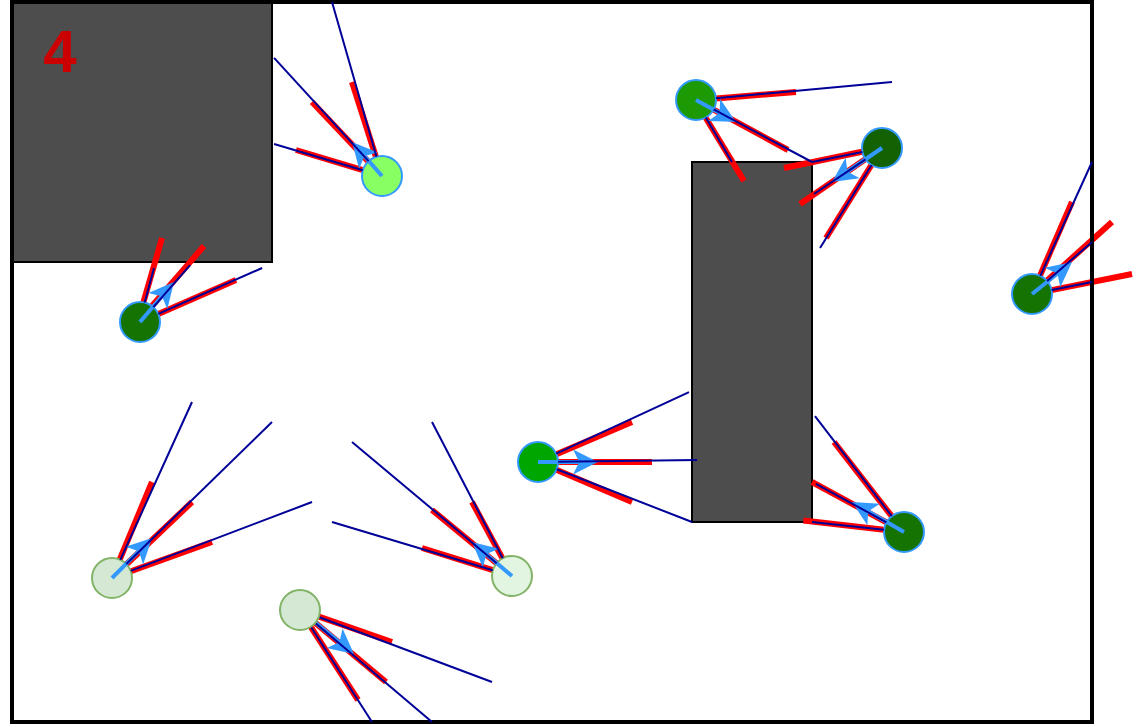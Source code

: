 <mxfile version="22.0.3" type="device">
  <diagram name="Page-1" id="jNcVfUFwNesNaKVuXYyC">
    <mxGraphModel dx="1362" dy="843" grid="1" gridSize="10" guides="1" tooltips="1" connect="1" arrows="1" fold="1" page="1" pageScale="1" pageWidth="850" pageHeight="1100" math="0" shadow="0">
      <root>
        <mxCell id="0" />
        <mxCell id="1" parent="0" />
        <mxCell id="jNckEClQxKYpTligdhL6-3" value="" style="rounded=0;whiteSpace=wrap;html=1;fillColor=#4D4D4D;" parent="1" vertex="1">
          <mxGeometry x="380" y="120" width="60" height="180" as="geometry" />
        </mxCell>
        <mxCell id="OzcmG1svSVnzf-XZp5vA-61" value="" style="endArrow=none;html=1;rounded=0;strokeColor=#FF0000;strokeWidth=3;" parent="1" target="jNckEClQxKYpTligdhL6-36" edge="1">
          <mxGeometry width="50" height="50" relative="1" as="geometry">
            <mxPoint x="447" y="158" as="sourcePoint" />
            <mxPoint x="510" y="126" as="targetPoint" />
          </mxGeometry>
        </mxCell>
        <mxCell id="OzcmG1svSVnzf-XZp5vA-62" value="" style="endArrow=none;html=1;rounded=0;strokeColor=#FF0000;strokeWidth=3;" parent="1" edge="1">
          <mxGeometry width="50" height="50" relative="1" as="geometry">
            <mxPoint x="434" y="141" as="sourcePoint" />
            <mxPoint x="469" y="117" as="targetPoint" />
          </mxGeometry>
        </mxCell>
        <mxCell id="OzcmG1svSVnzf-XZp5vA-63" value="" style="endArrow=none;html=1;rounded=0;strokeColor=#FF0000;strokeWidth=3;" parent="1" edge="1">
          <mxGeometry width="50" height="50" relative="1" as="geometry">
            <mxPoint x="426" y="123" as="sourcePoint" />
            <mxPoint x="474" y="113" as="targetPoint" />
          </mxGeometry>
        </mxCell>
        <mxCell id="OzcmG1svSVnzf-XZp5vA-58" value="" style="endArrow=none;html=1;rounded=0;strokeColor=#FF0000;strokeWidth=3;" parent="1" target="jNckEClQxKYpTligdhL6-34" edge="1">
          <mxGeometry width="50" height="50" relative="1" as="geometry">
            <mxPoint x="432" y="85" as="sourcePoint" />
            <mxPoint x="335" y="33" as="targetPoint" />
          </mxGeometry>
        </mxCell>
        <mxCell id="OzcmG1svSVnzf-XZp5vA-59" value="" style="endArrow=none;html=1;rounded=0;strokeColor=#FF0000;strokeWidth=3;" parent="1" target="jNckEClQxKYpTligdhL6-34" edge="1">
          <mxGeometry width="50" height="50" relative="1" as="geometry">
            <mxPoint x="428" y="114" as="sourcePoint" />
            <mxPoint x="345" y="43" as="targetPoint" />
          </mxGeometry>
        </mxCell>
        <mxCell id="OzcmG1svSVnzf-XZp5vA-60" value="" style="endArrow=none;html=1;rounded=0;strokeColor=#FF0000;strokeWidth=3;" parent="1" edge="1">
          <mxGeometry width="50" height="50" relative="1" as="geometry">
            <mxPoint x="406" y="129.5" as="sourcePoint" />
            <mxPoint x="386" y="96.5" as="targetPoint" />
          </mxGeometry>
        </mxCell>
        <mxCell id="OzcmG1svSVnzf-XZp5vA-55" value="" style="endArrow=none;html=1;rounded=0;strokeColor=#FF0000;strokeWidth=3;" parent="1" target="jNckEClQxKYpTligdhL6-38" edge="1">
          <mxGeometry width="50" height="50" relative="1" as="geometry">
            <mxPoint x="570" y="140" as="sourcePoint" />
            <mxPoint x="520" y="165" as="targetPoint" />
          </mxGeometry>
        </mxCell>
        <mxCell id="OzcmG1svSVnzf-XZp5vA-56" value="" style="endArrow=none;html=1;rounded=0;strokeColor=#FF0000;strokeWidth=3;" parent="1" target="jNckEClQxKYpTligdhL6-38" edge="1">
          <mxGeometry width="50" height="50" relative="1" as="geometry">
            <mxPoint x="590" y="150" as="sourcePoint" />
            <mxPoint x="530" y="175" as="targetPoint" />
          </mxGeometry>
        </mxCell>
        <mxCell id="OzcmG1svSVnzf-XZp5vA-57" value="" style="endArrow=none;html=1;rounded=0;strokeColor=#FF0000;strokeWidth=3;" parent="1" target="jNckEClQxKYpTligdhL6-38" edge="1">
          <mxGeometry width="50" height="50" relative="1" as="geometry">
            <mxPoint x="600" y="176" as="sourcePoint" />
            <mxPoint x="540" y="185" as="targetPoint" />
          </mxGeometry>
        </mxCell>
        <mxCell id="OzcmG1svSVnzf-XZp5vA-52" value="" style="endArrow=none;html=1;rounded=0;strokeColor=#FF0000;strokeWidth=3;" parent="1" target="jNckEClQxKYpTligdhL6-40" edge="1">
          <mxGeometry width="50" height="50" relative="1" as="geometry">
            <mxPoint x="440" y="280" as="sourcePoint" />
            <mxPoint x="480" y="334" as="targetPoint" />
          </mxGeometry>
        </mxCell>
        <mxCell id="OzcmG1svSVnzf-XZp5vA-53" value="" style="endArrow=none;html=1;rounded=0;strokeColor=#FF0000;strokeWidth=3;exitX=0.928;exitY=0.996;exitDx=0;exitDy=0;exitPerimeter=0;" parent="1" source="jNckEClQxKYpTligdhL6-3" target="jNckEClQxKYpTligdhL6-40" edge="1">
          <mxGeometry width="50" height="50" relative="1" as="geometry">
            <mxPoint x="440" y="394" as="sourcePoint" />
            <mxPoint x="490" y="344" as="targetPoint" />
          </mxGeometry>
        </mxCell>
        <mxCell id="OzcmG1svSVnzf-XZp5vA-54" value="" style="endArrow=none;html=1;rounded=0;strokeColor=#FF0000;strokeWidth=3;" parent="1" target="jNckEClQxKYpTligdhL6-40" edge="1">
          <mxGeometry width="50" height="50" relative="1" as="geometry">
            <mxPoint x="451" y="260" as="sourcePoint" />
            <mxPoint x="500" y="354" as="targetPoint" />
          </mxGeometry>
        </mxCell>
        <mxCell id="OzcmG1svSVnzf-XZp5vA-49" value="" style="endArrow=none;html=1;rounded=0;strokeColor=#FF0000;strokeWidth=3;" parent="1" source="jNckEClQxKYpTligdhL6-44" edge="1">
          <mxGeometry width="50" height="50" relative="1" as="geometry">
            <mxPoint x="255" y="230" as="sourcePoint" />
            <mxPoint x="350" y="290" as="targetPoint" />
          </mxGeometry>
        </mxCell>
        <mxCell id="OzcmG1svSVnzf-XZp5vA-50" value="" style="endArrow=none;html=1;rounded=0;strokeColor=#FF0000;strokeWidth=3;" parent="1" source="jNckEClQxKYpTligdhL6-44" edge="1">
          <mxGeometry width="50" height="50" relative="1" as="geometry">
            <mxPoint x="265" y="240" as="sourcePoint" />
            <mxPoint x="360" y="270" as="targetPoint" />
          </mxGeometry>
        </mxCell>
        <mxCell id="OzcmG1svSVnzf-XZp5vA-51" value="" style="endArrow=none;html=1;rounded=0;strokeColor=#FF0000;strokeWidth=3;" parent="1" source="jNckEClQxKYpTligdhL6-44" edge="1">
          <mxGeometry width="50" height="50" relative="1" as="geometry">
            <mxPoint x="275" y="250" as="sourcePoint" />
            <mxPoint x="350" y="250" as="targetPoint" />
          </mxGeometry>
        </mxCell>
        <mxCell id="OzcmG1svSVnzf-XZp5vA-47" value="" style="endArrow=none;html=1;rounded=0;strokeColor=#FF0000;strokeWidth=3;" parent="1" source="jNckEClQxKYpTligdhL6-32" edge="1">
          <mxGeometry width="50" height="50" relative="1" as="geometry">
            <mxPoint x="220" y="130" as="sourcePoint" />
            <mxPoint x="190" y="90" as="targetPoint" />
          </mxGeometry>
        </mxCell>
        <mxCell id="OzcmG1svSVnzf-XZp5vA-48" value="" style="endArrow=none;html=1;rounded=0;strokeColor=#FF0000;strokeWidth=3;" parent="1" source="jNckEClQxKYpTligdhL6-32" edge="1">
          <mxGeometry width="50" height="50" relative="1" as="geometry">
            <mxPoint x="263" y="240" as="sourcePoint" />
            <mxPoint x="182" y="114" as="targetPoint" />
          </mxGeometry>
        </mxCell>
        <mxCell id="OzcmG1svSVnzf-XZp5vA-46" value="" style="endArrow=none;html=1;rounded=0;strokeColor=#FF0000;strokeWidth=3;" parent="1" source="jNckEClQxKYpTligdhL6-32" edge="1">
          <mxGeometry width="50" height="50" relative="1" as="geometry">
            <mxPoint x="220" y="130" as="sourcePoint" />
            <mxPoint x="210" y="80" as="targetPoint" />
          </mxGeometry>
        </mxCell>
        <mxCell id="jNckEClQxKYpTligdhL6-2" value="" style="rounded=0;whiteSpace=wrap;html=1;fillColor=#4D4D4D;" parent="1" vertex="1">
          <mxGeometry x="40" y="40" width="130" height="130" as="geometry" />
        </mxCell>
        <mxCell id="OzcmG1svSVnzf-XZp5vA-40" value="" style="endArrow=none;html=1;rounded=0;strokeColor=#FF0000;strokeWidth=3;" parent="1" source="jNckEClQxKYpTligdhL6-30" edge="1">
          <mxGeometry width="50" height="50" relative="1" as="geometry">
            <mxPoint x="174" y="215" as="sourcePoint" />
            <mxPoint x="152" y="179" as="targetPoint" />
          </mxGeometry>
        </mxCell>
        <mxCell id="OzcmG1svSVnzf-XZp5vA-41" value="" style="endArrow=none;html=1;rounded=0;strokeColor=#FF0000;strokeWidth=3;" parent="1" edge="1">
          <mxGeometry width="50" height="50" relative="1" as="geometry">
            <mxPoint x="110" y="192" as="sourcePoint" />
            <mxPoint x="136" y="162" as="targetPoint" />
          </mxGeometry>
        </mxCell>
        <mxCell id="OzcmG1svSVnzf-XZp5vA-42" value="" style="endArrow=none;html=1;rounded=0;strokeColor=#FF0000;strokeWidth=3;" parent="1" edge="1">
          <mxGeometry width="50" height="50" relative="1" as="geometry">
            <mxPoint x="104" y="196" as="sourcePoint" />
            <mxPoint x="115" y="158" as="targetPoint" />
          </mxGeometry>
        </mxCell>
        <mxCell id="OzcmG1svSVnzf-XZp5vA-44" value="" style="endArrow=none;html=1;rounded=0;strokeColor=#FF0000;strokeWidth=3;" parent="1" source="jNckEClQxKYpTligdhL6-42" edge="1">
          <mxGeometry width="50" height="50" relative="1" as="geometry">
            <mxPoint x="330" y="350" as="sourcePoint" />
            <mxPoint x="250" y="294" as="targetPoint" />
          </mxGeometry>
        </mxCell>
        <mxCell id="OzcmG1svSVnzf-XZp5vA-45" value="" style="endArrow=none;html=1;rounded=0;strokeColor=#FF0000;strokeWidth=3;" parent="1" source="jNckEClQxKYpTligdhL6-42" edge="1">
          <mxGeometry width="50" height="50" relative="1" as="geometry">
            <mxPoint x="333" y="440" as="sourcePoint" />
            <mxPoint x="245" y="313" as="targetPoint" />
          </mxGeometry>
        </mxCell>
        <mxCell id="OzcmG1svSVnzf-XZp5vA-43" value="" style="endArrow=none;html=1;rounded=0;strokeColor=#FF0000;strokeWidth=3;" parent="1" target="jNckEClQxKYpTligdhL6-42" edge="1">
          <mxGeometry width="50" height="50" relative="1" as="geometry">
            <mxPoint x="270" y="290" as="sourcePoint" />
            <mxPoint x="363" y="370" as="targetPoint" />
          </mxGeometry>
        </mxCell>
        <mxCell id="OzcmG1svSVnzf-XZp5vA-35" value="" style="endArrow=none;html=1;rounded=0;strokeColor=#FF0000;strokeWidth=3;" parent="1" target="jNckEClQxKYpTligdhL6-48" edge="1">
          <mxGeometry width="50" height="50" relative="1" as="geometry">
            <mxPoint x="110" y="280" as="sourcePoint" />
            <mxPoint x="114" y="354" as="targetPoint" />
          </mxGeometry>
        </mxCell>
        <mxCell id="OzcmG1svSVnzf-XZp5vA-36" value="" style="endArrow=none;html=1;rounded=0;strokeColor=#FF0000;strokeWidth=3;" parent="1" source="jNckEClQxKYpTligdhL6-46" edge="1">
          <mxGeometry width="50" height="50" relative="1" as="geometry">
            <mxPoint x="180" y="380" as="sourcePoint" />
            <mxPoint x="227" y="380" as="targetPoint" />
          </mxGeometry>
        </mxCell>
        <mxCell id="OzcmG1svSVnzf-XZp5vA-37" value="" style="endArrow=none;html=1;rounded=0;strokeColor=#FF0000;strokeWidth=3;" parent="1" target="jNckEClQxKYpTligdhL6-46" edge="1">
          <mxGeometry width="50" height="50" relative="1" as="geometry">
            <mxPoint x="230" y="360" as="sourcePoint" />
            <mxPoint x="134" y="374" as="targetPoint" />
          </mxGeometry>
        </mxCell>
        <mxCell id="OzcmG1svSVnzf-XZp5vA-38" value="" style="endArrow=none;html=1;rounded=0;strokeColor=#FF0000;strokeWidth=3;" parent="1" target="jNckEClQxKYpTligdhL6-46" edge="1">
          <mxGeometry width="50" height="50" relative="1" as="geometry">
            <mxPoint x="213" y="389" as="sourcePoint" />
            <mxPoint x="144" y="384" as="targetPoint" />
          </mxGeometry>
        </mxCell>
        <mxCell id="OzcmG1svSVnzf-XZp5vA-34" value="" style="endArrow=none;html=1;rounded=0;strokeColor=#FF0000;strokeWidth=3;" parent="1" source="jNckEClQxKYpTligdhL6-48" edge="1">
          <mxGeometry width="50" height="50" relative="1" as="geometry">
            <mxPoint x="230" y="300" as="sourcePoint" />
            <mxPoint x="130" y="290" as="targetPoint" />
          </mxGeometry>
        </mxCell>
        <mxCell id="OzcmG1svSVnzf-XZp5vA-33" value="" style="endArrow=none;html=1;rounded=0;strokeColor=#FF0000;strokeWidth=3;" parent="1" source="jNckEClQxKYpTligdhL6-48" edge="1">
          <mxGeometry width="50" height="50" relative="1" as="geometry">
            <mxPoint x="240" y="200" as="sourcePoint" />
            <mxPoint x="140" y="310" as="targetPoint" />
          </mxGeometry>
        </mxCell>
        <mxCell id="jNckEClQxKYpTligdhL6-25" value="" style="rounded=0;whiteSpace=wrap;html=1;fillColor=none;strokeWidth=2;" parent="1" vertex="1">
          <mxGeometry x="40" y="40" width="540" height="360" as="geometry" />
        </mxCell>
        <mxCell id="jNckEClQxKYpTligdhL6-30" value="" style="ellipse;whiteSpace=wrap;html=1;aspect=fixed;fillColor=#157302;strokeColor=#3399FF;direction=north;" parent="1" vertex="1">
          <mxGeometry x="94" y="190" width="20" height="20" as="geometry" />
        </mxCell>
        <mxCell id="jNckEClQxKYpTligdhL6-31" value="" style="endArrow=classic;html=1;rounded=0;strokeWidth=2;strokeColor=#3399FF;" parent="1" edge="1">
          <mxGeometry width="50" height="50" relative="1" as="geometry">
            <mxPoint x="104" y="200" as="sourcePoint" />
            <mxPoint x="121" y="180" as="targetPoint" />
          </mxGeometry>
        </mxCell>
        <mxCell id="jNckEClQxKYpTligdhL6-32" value="" style="ellipse;whiteSpace=wrap;html=1;aspect=fixed;fillColor=#88FF63;strokeColor=#3399FF;" parent="1" vertex="1">
          <mxGeometry x="215" y="117" width="20" height="20" as="geometry" />
        </mxCell>
        <mxCell id="jNckEClQxKYpTligdhL6-33" value="" style="endArrow=classic;html=1;rounded=0;strokeWidth=2;strokeColor=#3399FF;" parent="1" edge="1">
          <mxGeometry width="50" height="50" relative="1" as="geometry">
            <mxPoint x="225" y="127" as="sourcePoint" />
            <mxPoint x="210" y="110" as="targetPoint" />
          </mxGeometry>
        </mxCell>
        <mxCell id="jNckEClQxKYpTligdhL6-34" value="" style="ellipse;whiteSpace=wrap;html=1;aspect=fixed;fillColor=#1C9903;strokeColor=#3399FF;" parent="1" vertex="1">
          <mxGeometry x="372" y="79" width="20" height="20" as="geometry" />
        </mxCell>
        <mxCell id="jNckEClQxKYpTligdhL6-35" value="" style="endArrow=classic;html=1;rounded=0;strokeWidth=2;strokeColor=#3399FF;" parent="1" edge="1">
          <mxGeometry width="50" height="50" relative="1" as="geometry">
            <mxPoint x="382" y="89" as="sourcePoint" />
            <mxPoint x="402" y="100" as="targetPoint" />
          </mxGeometry>
        </mxCell>
        <mxCell id="jNckEClQxKYpTligdhL6-36" value="" style="ellipse;whiteSpace=wrap;html=1;aspect=fixed;fillColor=#126102;strokeColor=#3399FF;" parent="1" vertex="1">
          <mxGeometry x="465" y="103" width="20" height="20" as="geometry" />
        </mxCell>
        <mxCell id="jNckEClQxKYpTligdhL6-37" value="" style="endArrow=classic;html=1;rounded=0;strokeWidth=2;strokeColor=#3399FF;" parent="1" edge="1">
          <mxGeometry width="50" height="50" relative="1" as="geometry">
            <mxPoint x="475" y="113" as="sourcePoint" />
            <mxPoint x="450" y="130" as="targetPoint" />
          </mxGeometry>
        </mxCell>
        <mxCell id="jNckEClQxKYpTligdhL6-38" value="" style="ellipse;whiteSpace=wrap;html=1;aspect=fixed;fillColor=#157302;strokeColor=#3399FF;" parent="1" vertex="1">
          <mxGeometry x="540" y="176" width="20" height="20" as="geometry" />
        </mxCell>
        <mxCell id="jNckEClQxKYpTligdhL6-39" value="" style="endArrow=classic;html=1;rounded=0;strokeWidth=2;strokeColor=#3399FF;" parent="1" edge="1">
          <mxGeometry width="50" height="50" relative="1" as="geometry">
            <mxPoint x="550" y="186" as="sourcePoint" />
            <mxPoint x="570" y="170" as="targetPoint" />
          </mxGeometry>
        </mxCell>
        <mxCell id="jNckEClQxKYpTligdhL6-40" value="" style="ellipse;whiteSpace=wrap;html=1;aspect=fixed;fillColor=#157302;strokeColor=#3399FF;" parent="1" vertex="1">
          <mxGeometry x="476" y="295" width="20" height="20" as="geometry" />
        </mxCell>
        <mxCell id="jNckEClQxKYpTligdhL6-41" value="" style="endArrow=classic;html=1;rounded=0;strokeWidth=2;strokeColor=#3399FF;" parent="1" edge="1">
          <mxGeometry width="50" height="50" relative="1" as="geometry">
            <mxPoint x="486" y="305" as="sourcePoint" />
            <mxPoint x="460" y="290" as="targetPoint" />
          </mxGeometry>
        </mxCell>
        <mxCell id="jNckEClQxKYpTligdhL6-42" value="" style="ellipse;whiteSpace=wrap;html=1;aspect=fixed;fillColor=#E1F5E0;strokeColor=#82b366;" parent="1" vertex="1">
          <mxGeometry x="280" y="317" width="20" height="20" as="geometry" />
        </mxCell>
        <mxCell id="jNckEClQxKYpTligdhL6-43" value="" style="endArrow=classic;html=1;rounded=0;strokeWidth=2;strokeColor=#3399FF;" parent="1" edge="1">
          <mxGeometry width="50" height="50" relative="1" as="geometry">
            <mxPoint x="290" y="327" as="sourcePoint" />
            <mxPoint x="270" y="310" as="targetPoint" />
          </mxGeometry>
        </mxCell>
        <mxCell id="jNckEClQxKYpTligdhL6-44" value="" style="ellipse;whiteSpace=wrap;html=1;aspect=fixed;fillColor=#00A600;strokeColor=#3399FF;" parent="1" vertex="1">
          <mxGeometry x="293" y="260" width="20" height="20" as="geometry" />
        </mxCell>
        <mxCell id="jNckEClQxKYpTligdhL6-45" value="" style="endArrow=classic;html=1;rounded=0;strokeWidth=2;strokeColor=#3399FF;" parent="1" edge="1">
          <mxGeometry width="50" height="50" relative="1" as="geometry">
            <mxPoint x="303" y="270" as="sourcePoint" />
            <mxPoint x="333" y="270" as="targetPoint" />
          </mxGeometry>
        </mxCell>
        <mxCell id="jNckEClQxKYpTligdhL6-47" value="" style="endArrow=classic;html=1;rounded=0;strokeWidth=2;strokeColor=#3399FF;" parent="1" edge="1">
          <mxGeometry width="50" height="50" relative="1" as="geometry">
            <mxPoint x="184" y="344" as="sourcePoint" />
            <mxPoint x="211" y="366" as="targetPoint" />
          </mxGeometry>
        </mxCell>
        <mxCell id="jNckEClQxKYpTligdhL6-48" value="" style="ellipse;whiteSpace=wrap;html=1;aspect=fixed;fillColor=#d5e8d4;strokeColor=#82b366;" parent="1" vertex="1">
          <mxGeometry x="80" y="318" width="20" height="20" as="geometry" />
        </mxCell>
        <mxCell id="jNckEClQxKYpTligdhL6-49" value="" style="endArrow=classic;html=1;rounded=0;strokeWidth=2;strokeColor=#3399FF;" parent="1" edge="1">
          <mxGeometry width="50" height="50" relative="1" as="geometry">
            <mxPoint x="90" y="328" as="sourcePoint" />
            <mxPoint x="110" y="308" as="targetPoint" />
          </mxGeometry>
        </mxCell>
        <mxCell id="OzcmG1svSVnzf-XZp5vA-2" value="" style="endArrow=none;html=1;rounded=0;strokeColor=#000099;entryX=0.042;entryY=0.828;entryDx=0;entryDy=0;entryPerimeter=0;" parent="1" source="jNckEClQxKYpTligdhL6-44" target="jNckEClQxKYpTligdhL6-3" edge="1">
          <mxGeometry width="50" height="50" relative="1" as="geometry">
            <mxPoint x="230" y="250" as="sourcePoint" />
            <mxPoint x="280" y="200" as="targetPoint" />
          </mxGeometry>
        </mxCell>
        <mxCell id="OzcmG1svSVnzf-XZp5vA-3" value="" style="endArrow=none;html=1;rounded=0;entryX=-0.025;entryY=0.639;entryDx=0;entryDy=0;entryPerimeter=0;strokeColor=#000099;" parent="1" source="jNckEClQxKYpTligdhL6-44" target="jNckEClQxKYpTligdhL6-3" edge="1">
          <mxGeometry width="50" height="50" relative="1" as="geometry">
            <mxPoint x="230" y="250" as="sourcePoint" />
            <mxPoint x="280" y="200" as="targetPoint" />
          </mxGeometry>
        </mxCell>
        <mxCell id="OzcmG1svSVnzf-XZp5vA-4" value="" style="endArrow=none;html=1;rounded=0;entryX=0;entryY=1;entryDx=0;entryDy=0;strokeColor=#000099;" parent="1" source="jNckEClQxKYpTligdhL6-44" target="jNckEClQxKYpTligdhL6-3" edge="1">
          <mxGeometry width="50" height="50" relative="1" as="geometry">
            <mxPoint x="230" y="250" as="sourcePoint" />
            <mxPoint x="280" y="200" as="targetPoint" />
          </mxGeometry>
        </mxCell>
        <mxCell id="OzcmG1svSVnzf-XZp5vA-5" value="" style="endArrow=none;html=1;rounded=0;entryX=1;entryY=0;entryDx=0;entryDy=0;strokeColor=#000099;" parent="1" source="jNckEClQxKYpTligdhL6-34" target="jNckEClQxKYpTligdhL6-3" edge="1">
          <mxGeometry width="50" height="50" relative="1" as="geometry">
            <mxPoint x="230" y="250" as="sourcePoint" />
            <mxPoint x="280" y="200" as="targetPoint" />
          </mxGeometry>
        </mxCell>
        <mxCell id="OzcmG1svSVnzf-XZp5vA-6" value="" style="endArrow=none;html=1;rounded=0;strokeColor=#000099;" parent="1" target="jNckEClQxKYpTligdhL6-34" edge="1">
          <mxGeometry width="50" height="50" relative="1" as="geometry">
            <mxPoint x="480" y="80" as="sourcePoint" />
            <mxPoint x="280" y="200" as="targetPoint" />
          </mxGeometry>
        </mxCell>
        <mxCell id="OzcmG1svSVnzf-XZp5vA-7" value="" style="endArrow=none;html=1;rounded=0;exitX=0.333;exitY=0;exitDx=0;exitDy=0;exitPerimeter=0;strokeColor=#000099;" parent="1" source="jNckEClQxKYpTligdhL6-3" target="jNckEClQxKYpTligdhL6-34" edge="1">
          <mxGeometry width="50" height="50" relative="1" as="geometry">
            <mxPoint x="230" y="250" as="sourcePoint" />
            <mxPoint x="280" y="200" as="targetPoint" />
          </mxGeometry>
        </mxCell>
        <mxCell id="OzcmG1svSVnzf-XZp5vA-8" value="" style="endArrow=none;html=1;rounded=0;exitX=1.008;exitY=0.215;exitDx=0;exitDy=0;exitPerimeter=0;strokeColor=#000099;" parent="1" source="jNckEClQxKYpTligdhL6-2" target="jNckEClQxKYpTligdhL6-32" edge="1">
          <mxGeometry width="50" height="50" relative="1" as="geometry">
            <mxPoint x="230" y="250" as="sourcePoint" />
            <mxPoint x="280" y="200" as="targetPoint" />
          </mxGeometry>
        </mxCell>
        <mxCell id="OzcmG1svSVnzf-XZp5vA-9" value="" style="endArrow=none;html=1;rounded=0;strokeColor=#000099;" parent="1" source="jNckEClQxKYpTligdhL6-32" edge="1">
          <mxGeometry width="50" height="50" relative="1" as="geometry">
            <mxPoint x="230" y="250" as="sourcePoint" />
            <mxPoint x="200" y="40" as="targetPoint" />
          </mxGeometry>
        </mxCell>
        <mxCell id="OzcmG1svSVnzf-XZp5vA-10" value="" style="endArrow=none;html=1;rounded=0;entryX=1.008;entryY=0.546;entryDx=0;entryDy=0;entryPerimeter=0;strokeColor=#000099;" parent="1" source="jNckEClQxKYpTligdhL6-32" target="jNckEClQxKYpTligdhL6-2" edge="1">
          <mxGeometry width="50" height="50" relative="1" as="geometry">
            <mxPoint x="220" y="130" as="sourcePoint" />
            <mxPoint x="280" y="200" as="targetPoint" />
          </mxGeometry>
        </mxCell>
        <mxCell id="OzcmG1svSVnzf-XZp5vA-11" value="" style="endArrow=none;html=1;rounded=0;entryX=0.962;entryY=1.023;entryDx=0;entryDy=0;entryPerimeter=0;strokeColor=#000099;" parent="1" source="jNckEClQxKYpTligdhL6-30" target="jNckEClQxKYpTligdhL6-2" edge="1">
          <mxGeometry width="50" height="50" relative="1" as="geometry">
            <mxPoint x="230" y="250" as="sourcePoint" />
            <mxPoint x="280" y="200" as="targetPoint" />
          </mxGeometry>
        </mxCell>
        <mxCell id="OzcmG1svSVnzf-XZp5vA-12" value="" style="endArrow=none;html=1;rounded=0;entryX=0.685;entryY=1.012;entryDx=0;entryDy=0;entryPerimeter=0;strokeColor=#000099;" parent="1" source="jNckEClQxKYpTligdhL6-30" target="jNckEClQxKYpTligdhL6-2" edge="1">
          <mxGeometry width="50" height="50" relative="1" as="geometry">
            <mxPoint x="110" y="200" as="sourcePoint" />
            <mxPoint x="280" y="200" as="targetPoint" />
          </mxGeometry>
        </mxCell>
        <mxCell id="OzcmG1svSVnzf-XZp5vA-13" value="" style="endArrow=none;html=1;rounded=0;entryX=0.546;entryY=1.023;entryDx=0;entryDy=0;entryPerimeter=0;strokeColor=#000099;" parent="1" source="jNckEClQxKYpTligdhL6-30" target="jNckEClQxKYpTligdhL6-2" edge="1">
          <mxGeometry width="50" height="50" relative="1" as="geometry">
            <mxPoint x="230" y="250" as="sourcePoint" />
            <mxPoint x="280" y="200" as="targetPoint" />
          </mxGeometry>
        </mxCell>
        <mxCell id="OzcmG1svSVnzf-XZp5vA-14" value="" style="endArrow=none;html=1;rounded=0;strokeColor=#000099;" parent="1" source="jNckEClQxKYpTligdhL6-48" edge="1">
          <mxGeometry width="50" height="50" relative="1" as="geometry">
            <mxPoint x="230" y="250" as="sourcePoint" />
            <mxPoint x="190" y="290" as="targetPoint" />
          </mxGeometry>
        </mxCell>
        <mxCell id="OzcmG1svSVnzf-XZp5vA-15" value="" style="endArrow=none;html=1;rounded=0;strokeColor=#000099;" parent="1" source="jNckEClQxKYpTligdhL6-48" edge="1">
          <mxGeometry width="50" height="50" relative="1" as="geometry">
            <mxPoint x="230" y="250" as="sourcePoint" />
            <mxPoint x="170" y="250" as="targetPoint" />
          </mxGeometry>
        </mxCell>
        <mxCell id="OzcmG1svSVnzf-XZp5vA-16" value="" style="endArrow=none;html=1;rounded=0;strokeColor=#000099;" parent="1" source="jNckEClQxKYpTligdhL6-48" edge="1">
          <mxGeometry width="50" height="50" relative="1" as="geometry">
            <mxPoint x="230" y="250" as="sourcePoint" />
            <mxPoint x="130" y="240" as="targetPoint" />
          </mxGeometry>
        </mxCell>
        <mxCell id="OzcmG1svSVnzf-XZp5vA-17" value="" style="endArrow=none;html=1;rounded=0;entryX=1.033;entryY=0.894;entryDx=0;entryDy=0;entryPerimeter=0;strokeColor=#000099;" parent="1" source="jNckEClQxKYpTligdhL6-40" target="jNckEClQxKYpTligdhL6-3" edge="1">
          <mxGeometry width="50" height="50" relative="1" as="geometry">
            <mxPoint x="230" y="250" as="sourcePoint" />
            <mxPoint x="280" y="200" as="targetPoint" />
          </mxGeometry>
        </mxCell>
        <mxCell id="OzcmG1svSVnzf-XZp5vA-18" value="" style="endArrow=none;html=1;rounded=0;entryX=1;entryY=1;entryDx=0;entryDy=0;strokeColor=#000099;" parent="1" source="jNckEClQxKYpTligdhL6-40" target="jNckEClQxKYpTligdhL6-3" edge="1">
          <mxGeometry width="50" height="50" relative="1" as="geometry">
            <mxPoint x="230" y="250" as="sourcePoint" />
            <mxPoint x="280" y="200" as="targetPoint" />
          </mxGeometry>
        </mxCell>
        <mxCell id="OzcmG1svSVnzf-XZp5vA-19" value="" style="endArrow=none;html=1;rounded=0;exitX=1.025;exitY=0.706;exitDx=0;exitDy=0;exitPerimeter=0;strokeColor=#000099;" parent="1" source="jNckEClQxKYpTligdhL6-3" target="jNckEClQxKYpTligdhL6-40" edge="1">
          <mxGeometry width="50" height="50" relative="1" as="geometry">
            <mxPoint x="230" y="250" as="sourcePoint" />
            <mxPoint x="280" y="200" as="targetPoint" />
          </mxGeometry>
        </mxCell>
        <mxCell id="OzcmG1svSVnzf-XZp5vA-20" value="" style="endArrow=none;html=1;rounded=0;exitX=1.017;exitY=0.089;exitDx=0;exitDy=0;exitPerimeter=0;strokeColor=#000099;" parent="1" source="jNckEClQxKYpTligdhL6-3" target="jNckEClQxKYpTligdhL6-36" edge="1">
          <mxGeometry width="50" height="50" relative="1" as="geometry">
            <mxPoint x="230" y="250" as="sourcePoint" />
            <mxPoint x="280" y="200" as="targetPoint" />
          </mxGeometry>
        </mxCell>
        <mxCell id="OzcmG1svSVnzf-XZp5vA-21" value="" style="endArrow=none;html=1;rounded=0;strokeColor=#000099;" parent="1" target="jNckEClQxKYpTligdhL6-36" edge="1">
          <mxGeometry width="50" height="50" relative="1" as="geometry">
            <mxPoint x="440" y="120" as="sourcePoint" />
            <mxPoint x="280" y="200" as="targetPoint" />
          </mxGeometry>
        </mxCell>
        <mxCell id="OzcmG1svSVnzf-XZp5vA-22" value="" style="endArrow=none;html=1;rounded=0;exitX=1.067;exitY=0.239;exitDx=0;exitDy=0;exitPerimeter=0;strokeColor=#000099;" parent="1" source="jNckEClQxKYpTligdhL6-3" target="jNckEClQxKYpTligdhL6-36" edge="1">
          <mxGeometry width="50" height="50" relative="1" as="geometry">
            <mxPoint x="230" y="250" as="sourcePoint" />
            <mxPoint x="280" y="200" as="targetPoint" />
          </mxGeometry>
        </mxCell>
        <mxCell id="OzcmG1svSVnzf-XZp5vA-23" value="" style="endArrow=none;html=1;rounded=0;strokeColor=#000099;" parent="1" source="jNckEClQxKYpTligdhL6-42" edge="1">
          <mxGeometry width="50" height="50" relative="1" as="geometry">
            <mxPoint x="230" y="250" as="sourcePoint" />
            <mxPoint x="210" y="260" as="targetPoint" />
          </mxGeometry>
        </mxCell>
        <mxCell id="OzcmG1svSVnzf-XZp5vA-24" value="" style="endArrow=none;html=1;rounded=0;strokeColor=#000099;" parent="1" source="jNckEClQxKYpTligdhL6-42" edge="1">
          <mxGeometry width="50" height="50" relative="1" as="geometry">
            <mxPoint x="230" y="250" as="sourcePoint" />
            <mxPoint x="250" y="250" as="targetPoint" />
          </mxGeometry>
        </mxCell>
        <mxCell id="OzcmG1svSVnzf-XZp5vA-25" value="" style="endArrow=none;html=1;rounded=0;strokeColor=#000099;" parent="1" source="jNckEClQxKYpTligdhL6-42" edge="1">
          <mxGeometry width="50" height="50" relative="1" as="geometry">
            <mxPoint x="230" y="250" as="sourcePoint" />
            <mxPoint x="200" y="300" as="targetPoint" />
          </mxGeometry>
        </mxCell>
        <mxCell id="OzcmG1svSVnzf-XZp5vA-27" value="" style="endArrow=none;html=1;rounded=0;strokeColor=#000099;" parent="1" target="jNckEClQxKYpTligdhL6-38" edge="1">
          <mxGeometry width="50" height="50" relative="1" as="geometry">
            <mxPoint x="580" y="160" as="sourcePoint" />
            <mxPoint x="280" y="210" as="targetPoint" />
          </mxGeometry>
        </mxCell>
        <mxCell id="OzcmG1svSVnzf-XZp5vA-28" value="" style="endArrow=none;html=1;rounded=0;strokeColor=#000099;" parent="1" target="jNckEClQxKYpTligdhL6-38" edge="1">
          <mxGeometry width="50" height="50" relative="1" as="geometry">
            <mxPoint x="580" y="120" as="sourcePoint" />
            <mxPoint x="280" y="210" as="targetPoint" />
          </mxGeometry>
        </mxCell>
        <mxCell id="OzcmG1svSVnzf-XZp5vA-29" value="" style="endArrow=none;html=1;rounded=0;strokeColor=#000099;" parent="1" target="jNckEClQxKYpTligdhL6-38" edge="1">
          <mxGeometry width="50" height="50" relative="1" as="geometry">
            <mxPoint x="580" y="180" as="sourcePoint" />
            <mxPoint x="280" y="210" as="targetPoint" />
          </mxGeometry>
        </mxCell>
        <mxCell id="OzcmG1svSVnzf-XZp5vA-30" value="" style="endArrow=none;html=1;rounded=0;strokeColor=#000099;" parent="1" source="jNckEClQxKYpTligdhL6-46" edge="1">
          <mxGeometry width="50" height="50" relative="1" as="geometry">
            <mxPoint x="230" y="260" as="sourcePoint" />
            <mxPoint x="250" y="400" as="targetPoint" />
          </mxGeometry>
        </mxCell>
        <mxCell id="OzcmG1svSVnzf-XZp5vA-31" value="" style="endArrow=none;html=1;rounded=0;strokeColor=#000099;" parent="1" source="jNckEClQxKYpTligdhL6-46" edge="1">
          <mxGeometry width="50" height="50" relative="1" as="geometry">
            <mxPoint x="184" y="350" as="sourcePoint" />
            <mxPoint x="280" y="380" as="targetPoint" />
          </mxGeometry>
        </mxCell>
        <mxCell id="OzcmG1svSVnzf-XZp5vA-32" value="" style="endArrow=none;html=1;rounded=0;strokeColor=#000099;" parent="1" source="jNckEClQxKYpTligdhL6-46" edge="1">
          <mxGeometry width="50" height="50" relative="1" as="geometry">
            <mxPoint x="184" y="350" as="sourcePoint" />
            <mxPoint x="220" y="400" as="targetPoint" />
          </mxGeometry>
        </mxCell>
        <mxCell id="jNckEClQxKYpTligdhL6-46" value="" style="ellipse;whiteSpace=wrap;html=1;aspect=fixed;fillColor=#d5e8d4;strokeColor=#82b366;" parent="1" vertex="1">
          <mxGeometry x="174" y="334" width="20" height="20" as="geometry" />
        </mxCell>
        <mxCell id="W7a-D7XOTGkxL0DA8jX0-1" value="4" style="text;html=1;strokeColor=none;fillColor=none;align=center;verticalAlign=middle;whiteSpace=wrap;rounded=0;fontColor=#CC0000;fontSize=30;fontStyle=1" vertex="1" parent="1">
          <mxGeometry x="34" y="49" width="60" height="30" as="geometry" />
        </mxCell>
      </root>
    </mxGraphModel>
  </diagram>
</mxfile>
